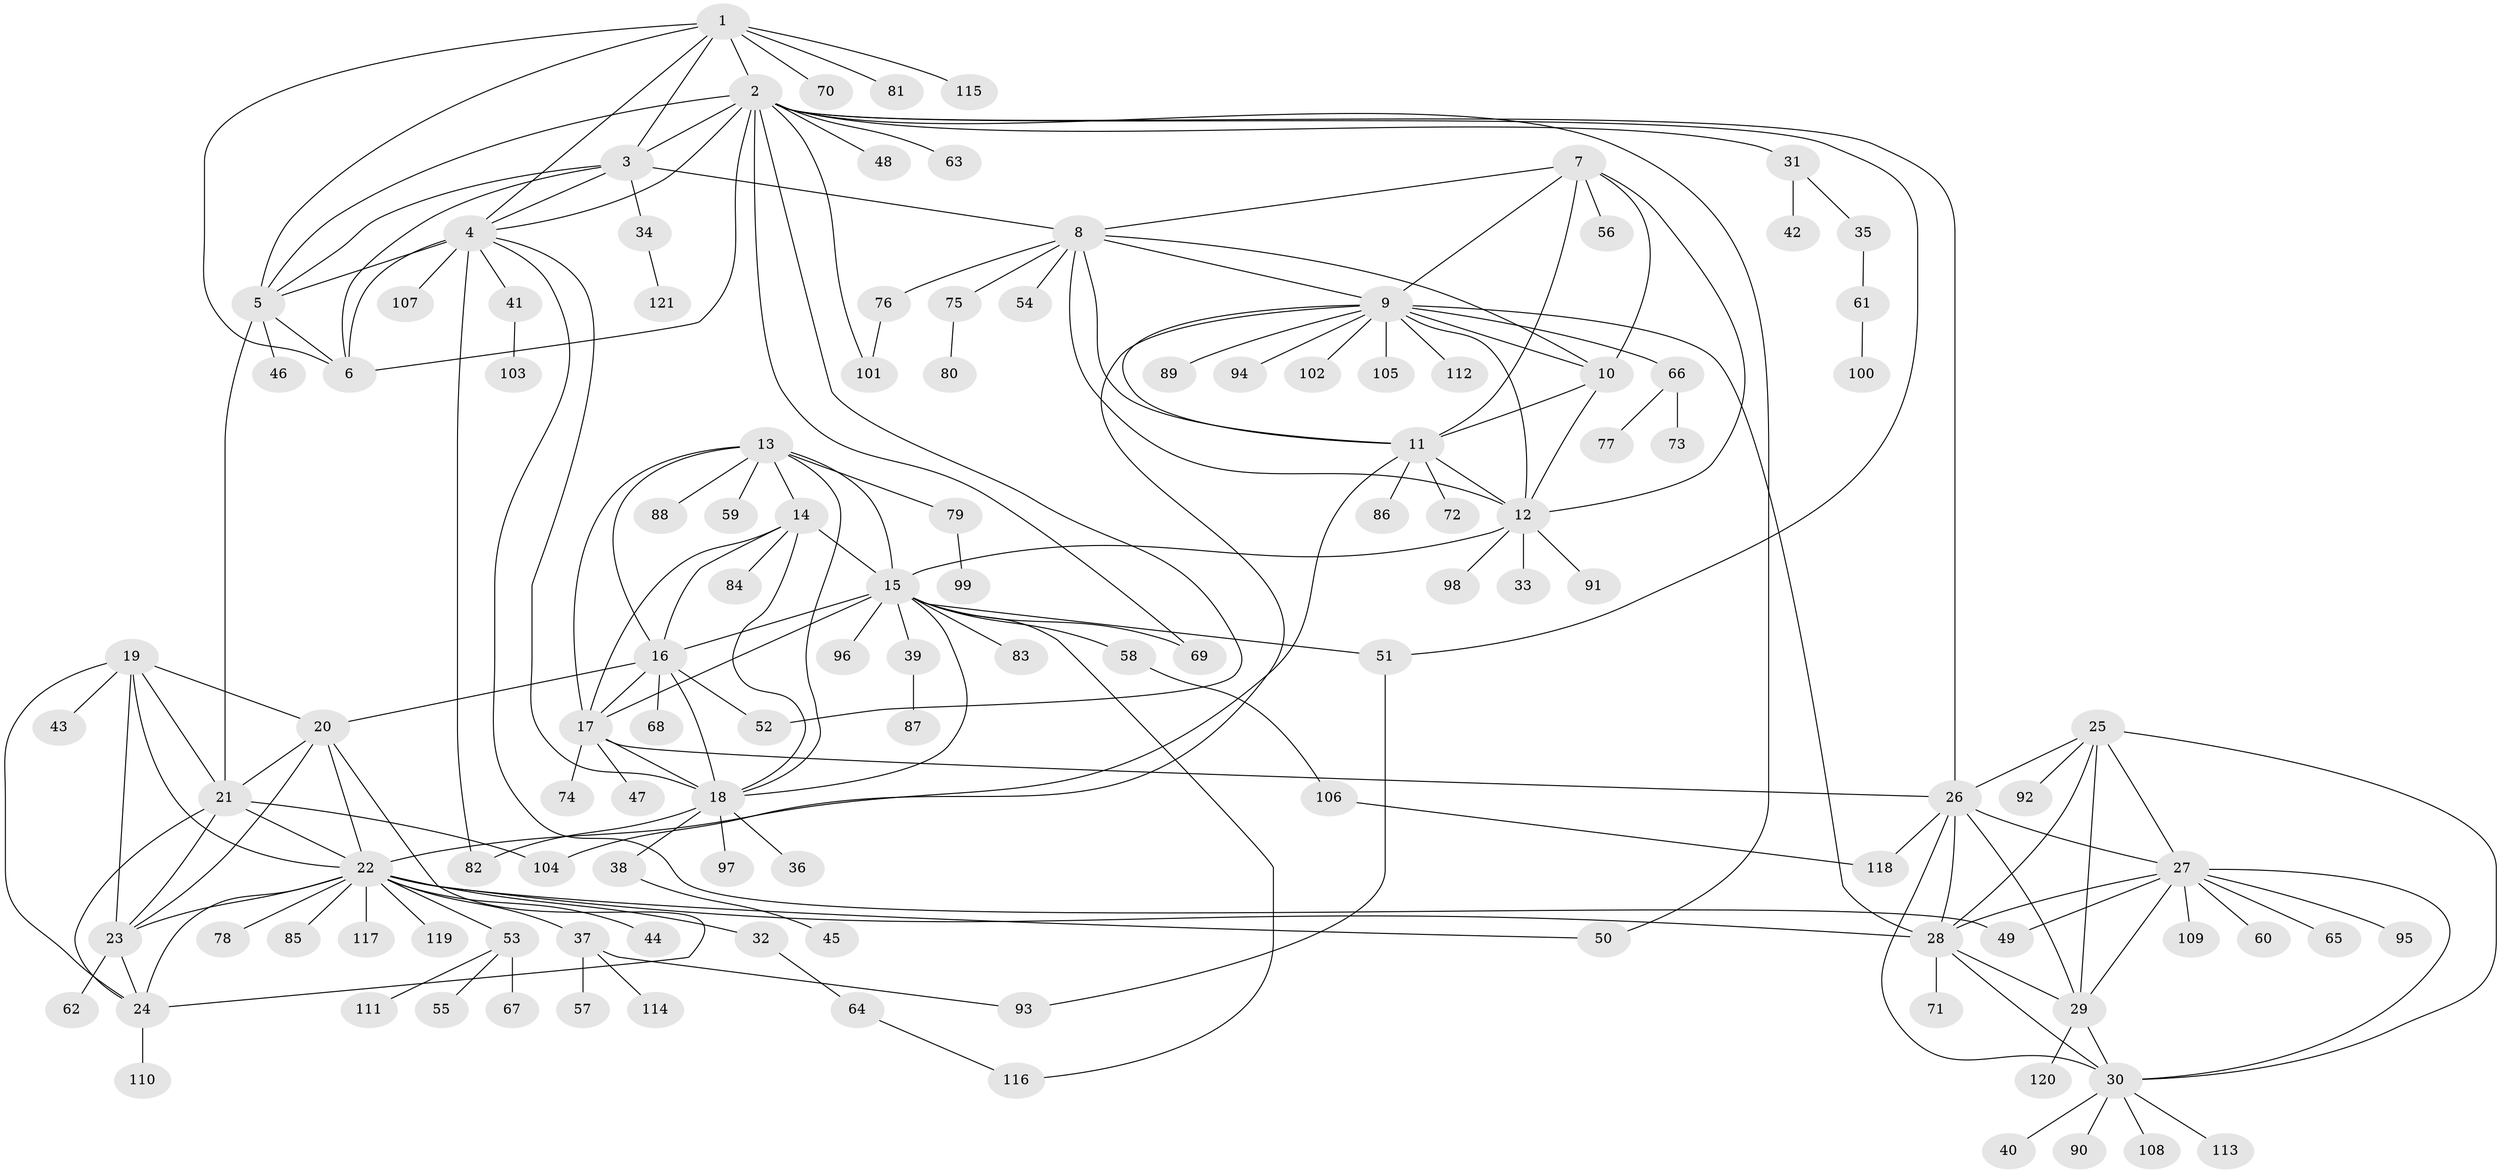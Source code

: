 // coarse degree distribution, {11: 0.027777777777777776, 7: 0.05555555555555555, 3: 0.05555555555555555, 8: 0.027777777777777776, 9: 0.027777777777777776, 4: 0.027777777777777776, 2: 0.1388888888888889, 5: 0.05555555555555555, 12: 0.027777777777777776, 1: 0.5555555555555556}
// Generated by graph-tools (version 1.1) at 2025/19/03/04/25 18:19:47]
// undirected, 121 vertices, 187 edges
graph export_dot {
graph [start="1"]
  node [color=gray90,style=filled];
  1;
  2;
  3;
  4;
  5;
  6;
  7;
  8;
  9;
  10;
  11;
  12;
  13;
  14;
  15;
  16;
  17;
  18;
  19;
  20;
  21;
  22;
  23;
  24;
  25;
  26;
  27;
  28;
  29;
  30;
  31;
  32;
  33;
  34;
  35;
  36;
  37;
  38;
  39;
  40;
  41;
  42;
  43;
  44;
  45;
  46;
  47;
  48;
  49;
  50;
  51;
  52;
  53;
  54;
  55;
  56;
  57;
  58;
  59;
  60;
  61;
  62;
  63;
  64;
  65;
  66;
  67;
  68;
  69;
  70;
  71;
  72;
  73;
  74;
  75;
  76;
  77;
  78;
  79;
  80;
  81;
  82;
  83;
  84;
  85;
  86;
  87;
  88;
  89;
  90;
  91;
  92;
  93;
  94;
  95;
  96;
  97;
  98;
  99;
  100;
  101;
  102;
  103;
  104;
  105;
  106;
  107;
  108;
  109;
  110;
  111;
  112;
  113;
  114;
  115;
  116;
  117;
  118;
  119;
  120;
  121;
  1 -- 2;
  1 -- 3;
  1 -- 4;
  1 -- 5;
  1 -- 6;
  1 -- 70;
  1 -- 81;
  1 -- 115;
  2 -- 3;
  2 -- 4;
  2 -- 5;
  2 -- 6;
  2 -- 26;
  2 -- 31;
  2 -- 48;
  2 -- 50;
  2 -- 51;
  2 -- 52;
  2 -- 63;
  2 -- 69;
  2 -- 101;
  3 -- 4;
  3 -- 5;
  3 -- 6;
  3 -- 8;
  3 -- 34;
  4 -- 5;
  4 -- 6;
  4 -- 18;
  4 -- 41;
  4 -- 49;
  4 -- 82;
  4 -- 107;
  5 -- 6;
  5 -- 21;
  5 -- 46;
  7 -- 8;
  7 -- 9;
  7 -- 10;
  7 -- 11;
  7 -- 12;
  7 -- 56;
  8 -- 9;
  8 -- 10;
  8 -- 11;
  8 -- 12;
  8 -- 54;
  8 -- 75;
  8 -- 76;
  9 -- 10;
  9 -- 11;
  9 -- 12;
  9 -- 28;
  9 -- 66;
  9 -- 89;
  9 -- 94;
  9 -- 102;
  9 -- 104;
  9 -- 105;
  9 -- 112;
  10 -- 11;
  10 -- 12;
  11 -- 12;
  11 -- 22;
  11 -- 72;
  11 -- 86;
  12 -- 15;
  12 -- 33;
  12 -- 91;
  12 -- 98;
  13 -- 14;
  13 -- 15;
  13 -- 16;
  13 -- 17;
  13 -- 18;
  13 -- 59;
  13 -- 79;
  13 -- 88;
  14 -- 15;
  14 -- 16;
  14 -- 17;
  14 -- 18;
  14 -- 84;
  15 -- 16;
  15 -- 17;
  15 -- 18;
  15 -- 39;
  15 -- 51;
  15 -- 58;
  15 -- 69;
  15 -- 83;
  15 -- 96;
  15 -- 116;
  16 -- 17;
  16 -- 18;
  16 -- 20;
  16 -- 52;
  16 -- 68;
  17 -- 18;
  17 -- 26;
  17 -- 47;
  17 -- 74;
  18 -- 36;
  18 -- 38;
  18 -- 82;
  18 -- 97;
  19 -- 20;
  19 -- 21;
  19 -- 22;
  19 -- 23;
  19 -- 24;
  19 -- 43;
  20 -- 21;
  20 -- 22;
  20 -- 23;
  20 -- 24;
  21 -- 22;
  21 -- 23;
  21 -- 24;
  21 -- 104;
  22 -- 23;
  22 -- 24;
  22 -- 28;
  22 -- 32;
  22 -- 37;
  22 -- 44;
  22 -- 50;
  22 -- 53;
  22 -- 78;
  22 -- 85;
  22 -- 117;
  22 -- 119;
  23 -- 24;
  23 -- 62;
  24 -- 110;
  25 -- 26;
  25 -- 27;
  25 -- 28;
  25 -- 29;
  25 -- 30;
  25 -- 92;
  26 -- 27;
  26 -- 28;
  26 -- 29;
  26 -- 30;
  26 -- 118;
  27 -- 28;
  27 -- 29;
  27 -- 30;
  27 -- 49;
  27 -- 60;
  27 -- 65;
  27 -- 95;
  27 -- 109;
  28 -- 29;
  28 -- 30;
  28 -- 71;
  29 -- 30;
  29 -- 120;
  30 -- 40;
  30 -- 90;
  30 -- 108;
  30 -- 113;
  31 -- 35;
  31 -- 42;
  32 -- 64;
  34 -- 121;
  35 -- 61;
  37 -- 57;
  37 -- 93;
  37 -- 114;
  38 -- 45;
  39 -- 87;
  41 -- 103;
  51 -- 93;
  53 -- 55;
  53 -- 67;
  53 -- 111;
  58 -- 106;
  61 -- 100;
  64 -- 116;
  66 -- 73;
  66 -- 77;
  75 -- 80;
  76 -- 101;
  79 -- 99;
  106 -- 118;
}
